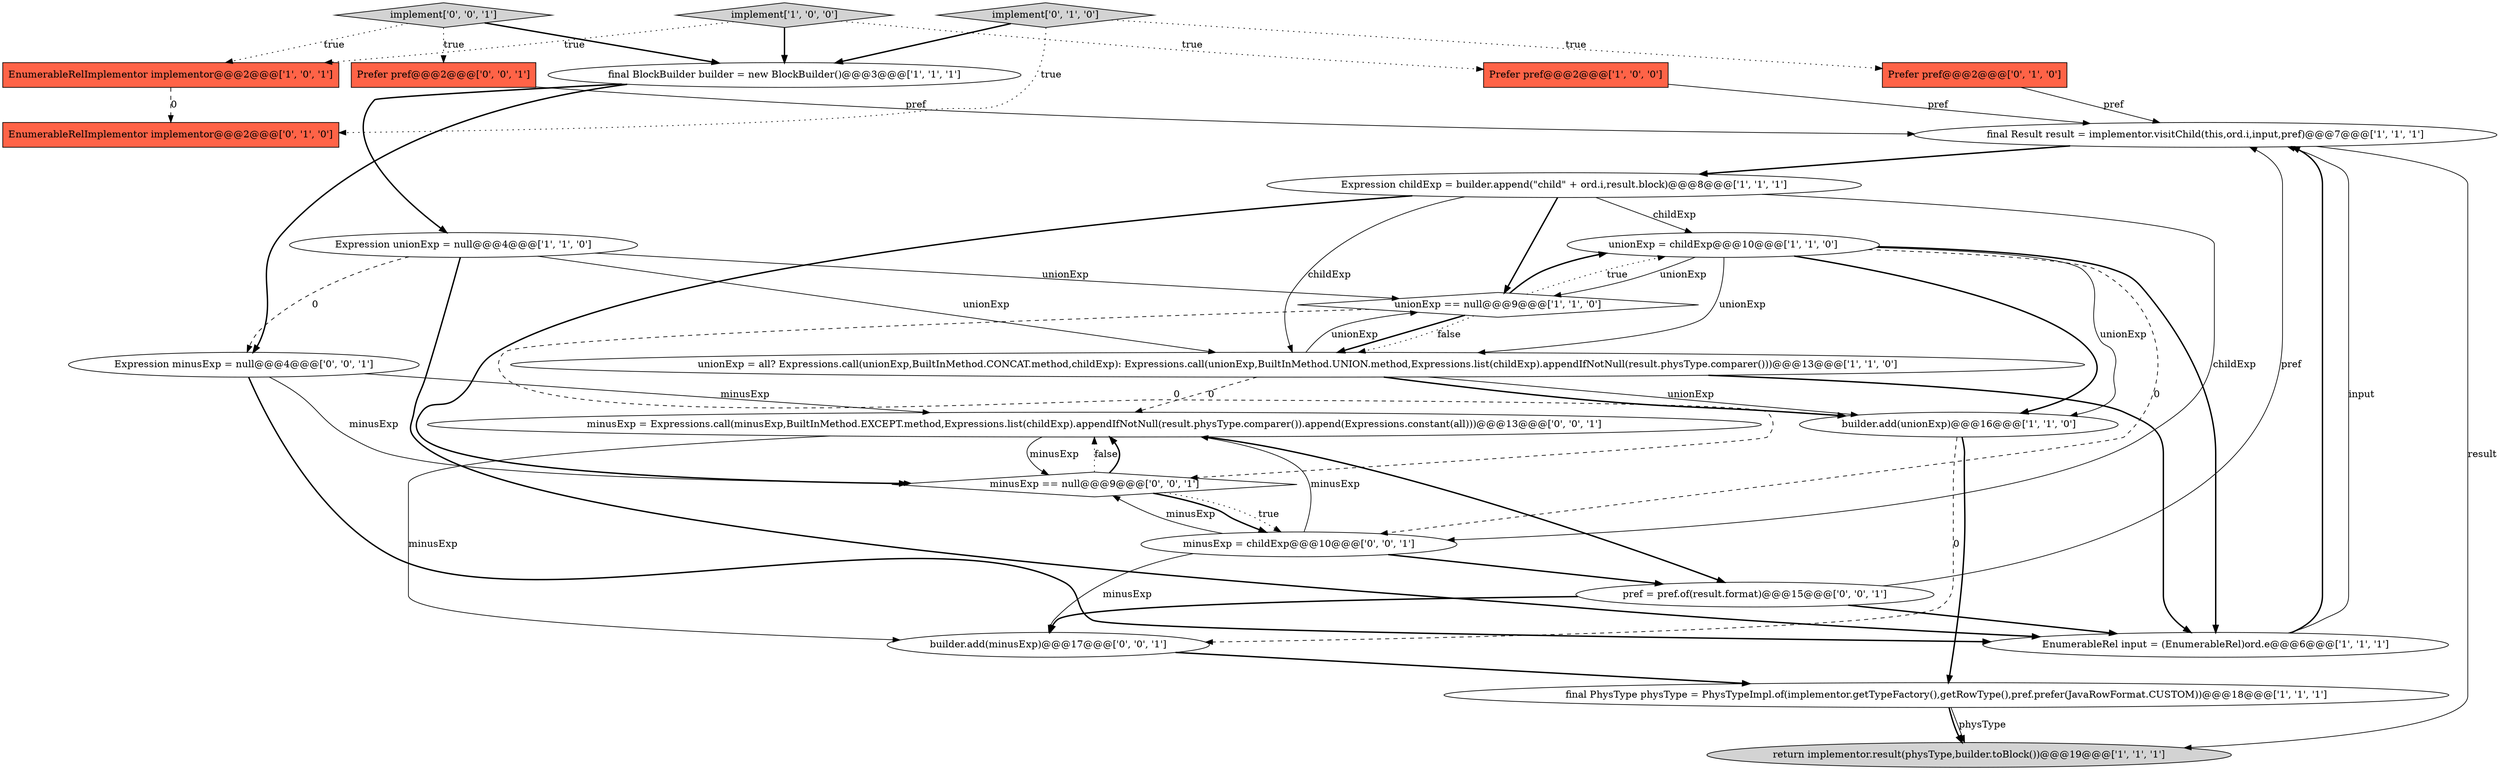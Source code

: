 digraph {
9 [style = filled, label = "EnumerableRelImplementor implementor@@@2@@@['1', '0', '1']", fillcolor = tomato, shape = box image = "AAA0AAABBB1BBB"];
16 [style = filled, label = "EnumerableRelImplementor implementor@@@2@@@['0', '1', '0']", fillcolor = tomato, shape = box image = "AAA1AAABBB2BBB"];
13 [style = filled, label = "unionExp = childExp@@@10@@@['1', '1', '0']", fillcolor = white, shape = ellipse image = "AAA0AAABBB1BBB"];
11 [style = filled, label = "final Result result = implementor.visitChild(this,ord.i,input,pref)@@@7@@@['1', '1', '1']", fillcolor = white, shape = ellipse image = "AAA0AAABBB1BBB"];
3 [style = filled, label = "Prefer pref@@@2@@@['1', '0', '0']", fillcolor = tomato, shape = box image = "AAA0AAABBB1BBB"];
1 [style = filled, label = "EnumerableRel input = (EnumerableRel)ord.e@@@6@@@['1', '1', '1']", fillcolor = white, shape = ellipse image = "AAA0AAABBB1BBB"];
8 [style = filled, label = "final PhysType physType = PhysTypeImpl.of(implementor.getTypeFactory(),getRowType(),pref.prefer(JavaRowFormat.CUSTOM))@@@18@@@['1', '1', '1']", fillcolor = white, shape = ellipse image = "AAA0AAABBB1BBB"];
20 [style = filled, label = "minusExp = Expressions.call(minusExp,BuiltInMethod.EXCEPT.method,Expressions.list(childExp).appendIfNotNull(result.physType.comparer()).append(Expressions.constant(all)))@@@13@@@['0', '0', '1']", fillcolor = white, shape = ellipse image = "AAA0AAABBB3BBB"];
7 [style = filled, label = "Expression childExp = builder.append(\"child\" + ord.i,result.block)@@@8@@@['1', '1', '1']", fillcolor = white, shape = ellipse image = "AAA0AAABBB1BBB"];
23 [style = filled, label = "Expression minusExp = null@@@4@@@['0', '0', '1']", fillcolor = white, shape = ellipse image = "AAA0AAABBB3BBB"];
4 [style = filled, label = "unionExp == null@@@9@@@['1', '1', '0']", fillcolor = white, shape = diamond image = "AAA0AAABBB1BBB"];
21 [style = filled, label = "builder.add(minusExp)@@@17@@@['0', '0', '1']", fillcolor = white, shape = ellipse image = "AAA0AAABBB3BBB"];
17 [style = filled, label = "minusExp = childExp@@@10@@@['0', '0', '1']", fillcolor = white, shape = ellipse image = "AAA0AAABBB3BBB"];
24 [style = filled, label = "minusExp == null@@@9@@@['0', '0', '1']", fillcolor = white, shape = diamond image = "AAA0AAABBB3BBB"];
12 [style = filled, label = "Expression unionExp = null@@@4@@@['1', '1', '0']", fillcolor = white, shape = ellipse image = "AAA0AAABBB1BBB"];
18 [style = filled, label = "Prefer pref@@@2@@@['0', '0', '1']", fillcolor = tomato, shape = box image = "AAA0AAABBB3BBB"];
22 [style = filled, label = "implement['0', '0', '1']", fillcolor = lightgray, shape = diamond image = "AAA0AAABBB3BBB"];
14 [style = filled, label = "Prefer pref@@@2@@@['0', '1', '0']", fillcolor = tomato, shape = box image = "AAA0AAABBB2BBB"];
0 [style = filled, label = "final BlockBuilder builder = new BlockBuilder()@@@3@@@['1', '1', '1']", fillcolor = white, shape = ellipse image = "AAA0AAABBB1BBB"];
10 [style = filled, label = "implement['1', '0', '0']", fillcolor = lightgray, shape = diamond image = "AAA0AAABBB1BBB"];
15 [style = filled, label = "implement['0', '1', '0']", fillcolor = lightgray, shape = diamond image = "AAA0AAABBB2BBB"];
6 [style = filled, label = "return implementor.result(physType,builder.toBlock())@@@19@@@['1', '1', '1']", fillcolor = lightgray, shape = ellipse image = "AAA0AAABBB1BBB"];
5 [style = filled, label = "builder.add(unionExp)@@@16@@@['1', '1', '0']", fillcolor = white, shape = ellipse image = "AAA0AAABBB1BBB"];
19 [style = filled, label = "pref = pref.of(result.format)@@@15@@@['0', '0', '1']", fillcolor = white, shape = ellipse image = "AAA0AAABBB3BBB"];
2 [style = filled, label = "unionExp = all? Expressions.call(unionExp,BuiltInMethod.CONCAT.method,childExp): Expressions.call(unionExp,BuiltInMethod.UNION.method,Expressions.list(childExp).appendIfNotNull(result.physType.comparer()))@@@13@@@['1', '1', '0']", fillcolor = white, shape = ellipse image = "AAA0AAABBB1BBB"];
20->24 [style = solid, label="minusExp"];
5->8 [style = bold, label=""];
2->4 [style = solid, label="unionExp"];
2->5 [style = solid, label="unionExp"];
20->21 [style = solid, label="minusExp"];
9->16 [style = dashed, label="0"];
12->23 [style = dashed, label="0"];
22->18 [style = dotted, label="true"];
12->2 [style = solid, label="unionExp"];
2->20 [style = dashed, label="0"];
2->1 [style = bold, label=""];
17->24 [style = solid, label="minusExp"];
3->11 [style = solid, label="pref"];
0->12 [style = bold, label=""];
24->17 [style = dotted, label="true"];
4->13 [style = bold, label=""];
21->8 [style = bold, label=""];
7->13 [style = solid, label="childExp"];
10->3 [style = dotted, label="true"];
13->17 [style = dashed, label="0"];
8->6 [style = bold, label=""];
4->2 [style = bold, label=""];
7->4 [style = bold, label=""];
15->16 [style = dotted, label="true"];
15->14 [style = dotted, label="true"];
10->9 [style = dotted, label="true"];
12->1 [style = bold, label=""];
13->2 [style = solid, label="unionExp"];
17->19 [style = bold, label=""];
11->6 [style = solid, label="result"];
13->1 [style = bold, label=""];
18->11 [style = solid, label="pref"];
24->20 [style = dotted, label="false"];
1->11 [style = bold, label=""];
12->4 [style = solid, label="unionExp"];
24->20 [style = bold, label=""];
4->13 [style = dotted, label="true"];
13->5 [style = solid, label="unionExp"];
19->1 [style = bold, label=""];
14->11 [style = solid, label="pref"];
7->24 [style = bold, label=""];
4->2 [style = dotted, label="false"];
0->23 [style = bold, label=""];
22->0 [style = bold, label=""];
8->6 [style = solid, label="physType"];
15->0 [style = bold, label=""];
10->0 [style = bold, label=""];
24->17 [style = bold, label=""];
13->5 [style = bold, label=""];
23->1 [style = bold, label=""];
7->17 [style = solid, label="childExp"];
5->21 [style = dashed, label="0"];
19->11 [style = solid, label="pref"];
23->20 [style = solid, label="minusExp"];
4->24 [style = dashed, label="0"];
7->2 [style = solid, label="childExp"];
22->9 [style = dotted, label="true"];
20->19 [style = bold, label=""];
23->24 [style = solid, label="minusExp"];
13->4 [style = solid, label="unionExp"];
17->20 [style = solid, label="minusExp"];
1->11 [style = solid, label="input"];
11->7 [style = bold, label=""];
2->5 [style = bold, label=""];
17->21 [style = solid, label="minusExp"];
19->21 [style = bold, label=""];
}
